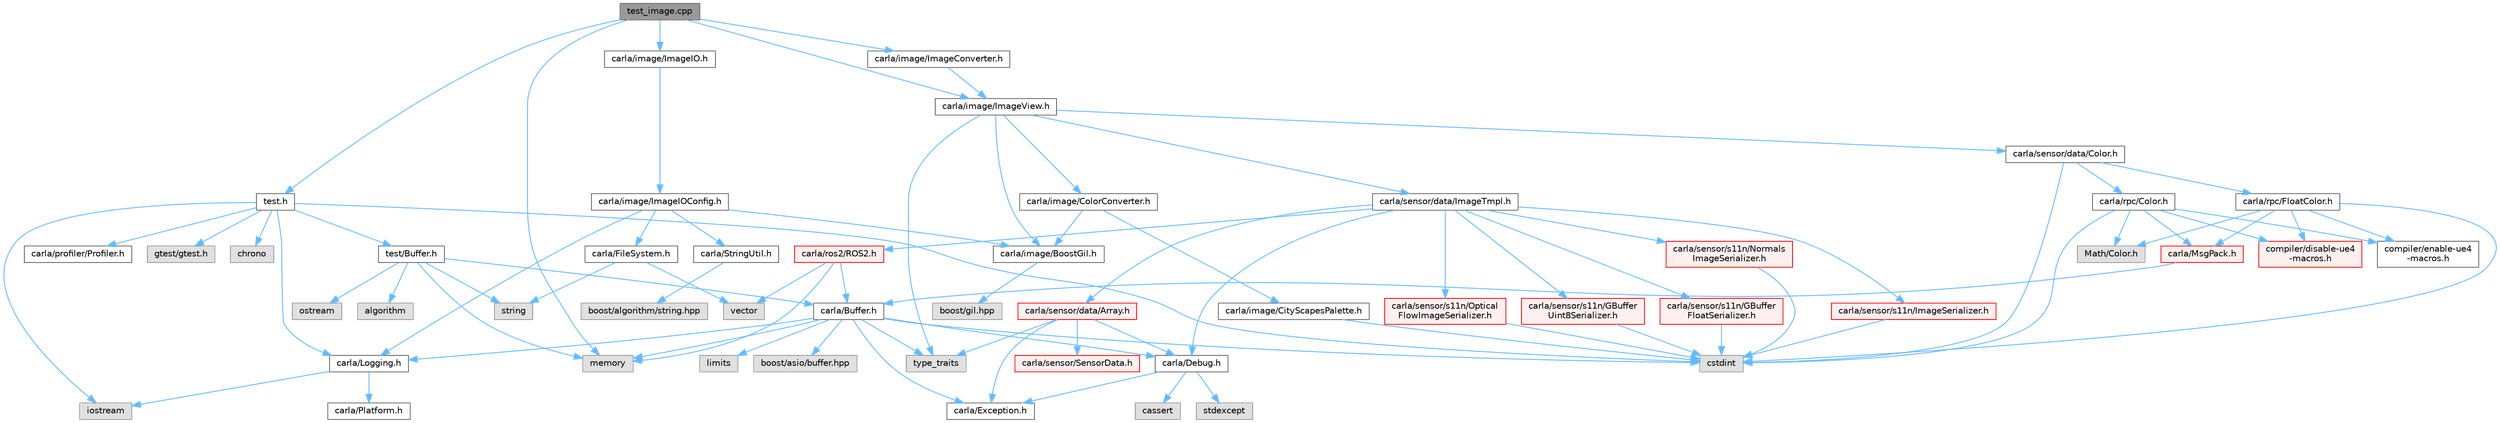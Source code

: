 digraph "test_image.cpp"
{
 // INTERACTIVE_SVG=YES
 // LATEX_PDF_SIZE
  bgcolor="transparent";
  edge [fontname=Helvetica,fontsize=10,labelfontname=Helvetica,labelfontsize=10];
  node [fontname=Helvetica,fontsize=10,shape=box,height=0.2,width=0.4];
  Node1 [id="Node000001",label="test_image.cpp",height=0.2,width=0.4,color="gray40", fillcolor="grey60", style="filled", fontcolor="black",tooltip=" "];
  Node1 -> Node2 [id="edge1_Node000001_Node000002",color="steelblue1",style="solid",tooltip=" "];
  Node2 [id="Node000002",label="test.h",height=0.2,width=0.4,color="grey40", fillcolor="white", style="filled",URL="$d2/ddc/test_8h.html",tooltip=" "];
  Node2 -> Node3 [id="edge2_Node000002_Node000003",color="steelblue1",style="solid",tooltip=" "];
  Node3 [id="Node000003",label="test/Buffer.h",height=0.2,width=0.4,color="grey40", fillcolor="white", style="filled",URL="$d0/dbd/test_2Buffer_8h.html",tooltip=" "];
  Node3 -> Node4 [id="edge3_Node000003_Node000004",color="steelblue1",style="solid",tooltip=" "];
  Node4 [id="Node000004",label="carla/Buffer.h",height=0.2,width=0.4,color="grey40", fillcolor="white", style="filled",URL="$d2/dda/carla_2Buffer_8h.html",tooltip=" "];
  Node4 -> Node5 [id="edge4_Node000004_Node000005",color="steelblue1",style="solid",tooltip=" "];
  Node5 [id="Node000005",label="carla/Debug.h",height=0.2,width=0.4,color="grey40", fillcolor="white", style="filled",URL="$d4/deb/Debug_8h.html",tooltip=" "];
  Node5 -> Node6 [id="edge5_Node000005_Node000006",color="steelblue1",style="solid",tooltip=" "];
  Node6 [id="Node000006",label="carla/Exception.h",height=0.2,width=0.4,color="grey40", fillcolor="white", style="filled",URL="$d8/d8a/Exception_8h.html",tooltip=" "];
  Node5 -> Node7 [id="edge6_Node000005_Node000007",color="steelblue1",style="solid",tooltip=" "];
  Node7 [id="Node000007",label="stdexcept",height=0.2,width=0.4,color="grey60", fillcolor="#E0E0E0", style="filled",tooltip=" "];
  Node5 -> Node8 [id="edge7_Node000005_Node000008",color="steelblue1",style="solid",tooltip=" "];
  Node8 [id="Node000008",label="cassert",height=0.2,width=0.4,color="grey60", fillcolor="#E0E0E0", style="filled",tooltip=" "];
  Node4 -> Node6 [id="edge8_Node000004_Node000006",color="steelblue1",style="solid",tooltip=" "];
  Node4 -> Node9 [id="edge9_Node000004_Node000009",color="steelblue1",style="solid",tooltip=" "];
  Node9 [id="Node000009",label="carla/Logging.h",height=0.2,width=0.4,color="grey40", fillcolor="white", style="filled",URL="$de/d87/Logging_8h.html",tooltip=" "];
  Node9 -> Node10 [id="edge10_Node000009_Node000010",color="steelblue1",style="solid",tooltip=" "];
  Node10 [id="Node000010",label="carla/Platform.h",height=0.2,width=0.4,color="grey40", fillcolor="white", style="filled",URL="$d9/dd0/Platform_8h.html",tooltip=" "];
  Node9 -> Node11 [id="edge11_Node000009_Node000011",color="steelblue1",style="solid",tooltip=" "];
  Node11 [id="Node000011",label="iostream",height=0.2,width=0.4,color="grey60", fillcolor="#E0E0E0", style="filled",tooltip=" "];
  Node4 -> Node12 [id="edge12_Node000004_Node000012",color="steelblue1",style="solid",tooltip=" "];
  Node12 [id="Node000012",label="boost/asio/buffer.hpp",height=0.2,width=0.4,color="grey60", fillcolor="#E0E0E0", style="filled",tooltip=" "];
  Node4 -> Node13 [id="edge13_Node000004_Node000013",color="steelblue1",style="solid",tooltip=" "];
  Node13 [id="Node000013",label="cstdint",height=0.2,width=0.4,color="grey60", fillcolor="#E0E0E0", style="filled",tooltip=" "];
  Node4 -> Node14 [id="edge14_Node000004_Node000014",color="steelblue1",style="solid",tooltip=" "];
  Node14 [id="Node000014",label="limits",height=0.2,width=0.4,color="grey60", fillcolor="#E0E0E0", style="filled",tooltip=" "];
  Node4 -> Node15 [id="edge15_Node000004_Node000015",color="steelblue1",style="solid",tooltip=" "];
  Node15 [id="Node000015",label="memory",height=0.2,width=0.4,color="grey60", fillcolor="#E0E0E0", style="filled",tooltip=" "];
  Node4 -> Node16 [id="edge16_Node000004_Node000016",color="steelblue1",style="solid",tooltip=" "];
  Node16 [id="Node000016",label="type_traits",height=0.2,width=0.4,color="grey60", fillcolor="#E0E0E0", style="filled",tooltip=" "];
  Node3 -> Node17 [id="edge17_Node000003_Node000017",color="steelblue1",style="solid",tooltip=" "];
  Node17 [id="Node000017",label="algorithm",height=0.2,width=0.4,color="grey60", fillcolor="#E0E0E0", style="filled",tooltip=" "];
  Node3 -> Node15 [id="edge18_Node000003_Node000015",color="steelblue1",style="solid",tooltip=" "];
  Node3 -> Node18 [id="edge19_Node000003_Node000018",color="steelblue1",style="solid",tooltip=" "];
  Node18 [id="Node000018",label="ostream",height=0.2,width=0.4,color="grey60", fillcolor="#E0E0E0", style="filled",tooltip=" "];
  Node3 -> Node19 [id="edge20_Node000003_Node000019",color="steelblue1",style="solid",tooltip=" "];
  Node19 [id="Node000019",label="string",height=0.2,width=0.4,color="grey60", fillcolor="#E0E0E0", style="filled",tooltip=" "];
  Node2 -> Node9 [id="edge21_Node000002_Node000009",color="steelblue1",style="solid",tooltip=" "];
  Node2 -> Node20 [id="edge22_Node000002_Node000020",color="steelblue1",style="solid",tooltip=" "];
  Node20 [id="Node000020",label="carla/profiler/Profiler.h",height=0.2,width=0.4,color="grey40", fillcolor="white", style="filled",URL="$df/d69/Profiler_8h.html",tooltip=" "];
  Node2 -> Node21 [id="edge23_Node000002_Node000021",color="steelblue1",style="solid",tooltip=" "];
  Node21 [id="Node000021",label="gtest/gtest.h",height=0.2,width=0.4,color="grey60", fillcolor="#E0E0E0", style="filled",tooltip=" "];
  Node2 -> Node22 [id="edge24_Node000002_Node000022",color="steelblue1",style="solid",tooltip=" "];
  Node22 [id="Node000022",label="chrono",height=0.2,width=0.4,color="grey60", fillcolor="#E0E0E0", style="filled",tooltip=" "];
  Node2 -> Node13 [id="edge25_Node000002_Node000013",color="steelblue1",style="solid",tooltip=" "];
  Node2 -> Node11 [id="edge26_Node000002_Node000011",color="steelblue1",style="solid",tooltip=" "];
  Node1 -> Node23 [id="edge27_Node000001_Node000023",color="steelblue1",style="solid",tooltip=" "];
  Node23 [id="Node000023",label="carla/image/ImageConverter.h",height=0.2,width=0.4,color="grey40", fillcolor="white", style="filled",URL="$d7/d2c/ImageConverter_8h.html",tooltip=" "];
  Node23 -> Node24 [id="edge28_Node000023_Node000024",color="steelblue1",style="solid",tooltip=" "];
  Node24 [id="Node000024",label="carla/image/ImageView.h",height=0.2,width=0.4,color="grey40", fillcolor="white", style="filled",URL="$db/dac/ImageView_8h.html",tooltip=" "];
  Node24 -> Node25 [id="edge29_Node000024_Node000025",color="steelblue1",style="solid",tooltip=" "];
  Node25 [id="Node000025",label="carla/image/BoostGil.h",height=0.2,width=0.4,color="grey40", fillcolor="white", style="filled",URL="$d6/d17/BoostGil_8h.html",tooltip=" "];
  Node25 -> Node26 [id="edge30_Node000025_Node000026",color="steelblue1",style="solid",tooltip=" "];
  Node26 [id="Node000026",label="boost/gil.hpp",height=0.2,width=0.4,color="grey60", fillcolor="#E0E0E0", style="filled",tooltip=" "];
  Node24 -> Node27 [id="edge31_Node000024_Node000027",color="steelblue1",style="solid",tooltip=" "];
  Node27 [id="Node000027",label="carla/image/ColorConverter.h",height=0.2,width=0.4,color="grey40", fillcolor="white", style="filled",URL="$df/df7/ColorConverter_8h.html",tooltip=" "];
  Node27 -> Node25 [id="edge32_Node000027_Node000025",color="steelblue1",style="solid",tooltip=" "];
  Node27 -> Node28 [id="edge33_Node000027_Node000028",color="steelblue1",style="solid",tooltip=" "];
  Node28 [id="Node000028",label="carla/image/CityScapesPalette.h",height=0.2,width=0.4,color="grey40", fillcolor="white", style="filled",URL="$d3/d5f/CityScapesPalette_8h.html",tooltip=" "];
  Node28 -> Node13 [id="edge34_Node000028_Node000013",color="steelblue1",style="solid",tooltip=" "];
  Node24 -> Node29 [id="edge35_Node000024_Node000029",color="steelblue1",style="solid",tooltip=" "];
  Node29 [id="Node000029",label="carla/sensor/data/Color.h",height=0.2,width=0.4,color="grey40", fillcolor="white", style="filled",URL="$db/d51/sensor_2data_2Color_8h.html",tooltip=" "];
  Node29 -> Node30 [id="edge36_Node000029_Node000030",color="steelblue1",style="solid",tooltip=" "];
  Node30 [id="Node000030",label="carla/rpc/Color.h",height=0.2,width=0.4,color="grey40", fillcolor="white", style="filled",URL="$d6/d74/rpc_2Color_8h.html",tooltip=" "];
  Node30 -> Node31 [id="edge37_Node000030_Node000031",color="steelblue1",style="solid",tooltip=" "];
  Node31 [id="Node000031",label="carla/MsgPack.h",height=0.2,width=0.4,color="red", fillcolor="#FFF0F0", style="filled",URL="$d9/d6f/MsgPack_8h.html",tooltip=" "];
  Node31 -> Node4 [id="edge38_Node000031_Node000004",color="steelblue1",style="solid",tooltip=" "];
  Node30 -> Node13 [id="edge39_Node000030_Node000013",color="steelblue1",style="solid",tooltip=" "];
  Node30 -> Node33 [id="edge40_Node000030_Node000033",color="steelblue1",style="solid",tooltip=" "];
  Node33 [id="Node000033",label="compiler/enable-ue4\l-macros.h",height=0.2,width=0.4,color="grey40", fillcolor="white", style="filled",URL="$d9/da2/enable-ue4-macros_8h.html",tooltip=" "];
  Node30 -> Node34 [id="edge41_Node000030_Node000034",color="steelblue1",style="solid",tooltip=" "];
  Node34 [id="Node000034",label="Math/Color.h",height=0.2,width=0.4,color="grey60", fillcolor="#E0E0E0", style="filled",tooltip=" "];
  Node30 -> Node35 [id="edge42_Node000030_Node000035",color="steelblue1",style="solid",tooltip=" "];
  Node35 [id="Node000035",label="compiler/disable-ue4\l-macros.h",height=0.2,width=0.4,color="red", fillcolor="#FFF0F0", style="filled",URL="$d2/d02/disable-ue4-macros_8h.html",tooltip=" "];
  Node29 -> Node40 [id="edge43_Node000029_Node000040",color="steelblue1",style="solid",tooltip=" "];
  Node40 [id="Node000040",label="carla/rpc/FloatColor.h",height=0.2,width=0.4,color="grey40", fillcolor="white", style="filled",URL="$d1/d09/FloatColor_8h.html",tooltip=" "];
  Node40 -> Node31 [id="edge44_Node000040_Node000031",color="steelblue1",style="solid",tooltip=" "];
  Node40 -> Node13 [id="edge45_Node000040_Node000013",color="steelblue1",style="solid",tooltip=" "];
  Node40 -> Node33 [id="edge46_Node000040_Node000033",color="steelblue1",style="solid",tooltip=" "];
  Node40 -> Node34 [id="edge47_Node000040_Node000034",color="steelblue1",style="solid",tooltip=" "];
  Node40 -> Node35 [id="edge48_Node000040_Node000035",color="steelblue1",style="solid",tooltip=" "];
  Node29 -> Node13 [id="edge49_Node000029_Node000013",color="steelblue1",style="solid",tooltip=" "];
  Node24 -> Node41 [id="edge50_Node000024_Node000041",color="steelblue1",style="solid",tooltip=" "];
  Node41 [id="Node000041",label="carla/sensor/data/ImageTmpl.h",height=0.2,width=0.4,color="grey40", fillcolor="white", style="filled",URL="$d5/dca/ImageTmpl_8h.html",tooltip=" "];
  Node41 -> Node5 [id="edge51_Node000041_Node000005",color="steelblue1",style="solid",tooltip=" "];
  Node41 -> Node42 [id="edge52_Node000041_Node000042",color="steelblue1",style="solid",tooltip=" "];
  Node42 [id="Node000042",label="carla/sensor/data/Array.h",height=0.2,width=0.4,color="red", fillcolor="#FFF0F0", style="filled",URL="$df/dd0/Array_8h.html",tooltip=" "];
  Node42 -> Node5 [id="edge53_Node000042_Node000005",color="steelblue1",style="solid",tooltip=" "];
  Node42 -> Node6 [id="edge54_Node000042_Node000006",color="steelblue1",style="solid",tooltip=" "];
  Node42 -> Node43 [id="edge55_Node000042_Node000043",color="steelblue1",style="solid",tooltip=" "];
  Node43 [id="Node000043",label="carla/sensor/SensorData.h",height=0.2,width=0.4,color="red", fillcolor="#FFF0F0", style="filled",URL="$d0/d07/SensorData_8h.html",tooltip=" "];
  Node42 -> Node16 [id="edge56_Node000042_Node000016",color="steelblue1",style="solid",tooltip=" "];
  Node41 -> Node77 [id="edge57_Node000041_Node000077",color="steelblue1",style="solid",tooltip=" "];
  Node77 [id="Node000077",label="carla/sensor/s11n/ImageSerializer.h",height=0.2,width=0.4,color="red", fillcolor="#FFF0F0", style="filled",URL="$de/dbf/ImageSerializer_8h.html",tooltip=" "];
  Node77 -> Node13 [id="edge58_Node000077_Node000013",color="steelblue1",style="solid",tooltip=" "];
  Node41 -> Node79 [id="edge59_Node000041_Node000079",color="steelblue1",style="solid",tooltip=" "];
  Node79 [id="Node000079",label="carla/sensor/s11n/Optical\lFlowImageSerializer.h",height=0.2,width=0.4,color="red", fillcolor="#FFF0F0", style="filled",URL="$dd/d8a/OpticalFlowImageSerializer_8h.html",tooltip=" "];
  Node79 -> Node13 [id="edge60_Node000079_Node000013",color="steelblue1",style="solid",tooltip=" "];
  Node41 -> Node80 [id="edge61_Node000041_Node000080",color="steelblue1",style="solid",tooltip=" "];
  Node80 [id="Node000080",label="carla/sensor/s11n/GBuffer\lUint8Serializer.h",height=0.2,width=0.4,color="red", fillcolor="#FFF0F0", style="filled",URL="$d4/d68/GBufferUint8Serializer_8h.html",tooltip=" "];
  Node80 -> Node13 [id="edge62_Node000080_Node000013",color="steelblue1",style="solid",tooltip=" "];
  Node41 -> Node81 [id="edge63_Node000041_Node000081",color="steelblue1",style="solid",tooltip=" "];
  Node81 [id="Node000081",label="carla/sensor/s11n/GBuffer\lFloatSerializer.h",height=0.2,width=0.4,color="red", fillcolor="#FFF0F0", style="filled",URL="$d8/d61/GBufferFloatSerializer_8h.html",tooltip=" "];
  Node81 -> Node13 [id="edge64_Node000081_Node000013",color="steelblue1",style="solid",tooltip=" "];
  Node41 -> Node82 [id="edge65_Node000041_Node000082",color="steelblue1",style="solid",tooltip=" "];
  Node82 [id="Node000082",label="carla/sensor/s11n/Normals\lImageSerializer.h",height=0.2,width=0.4,color="red", fillcolor="#FFF0F0", style="filled",URL="$dd/d9f/NormalsImageSerializer_8h.html",tooltip=" "];
  Node82 -> Node13 [id="edge66_Node000082_Node000013",color="steelblue1",style="solid",tooltip=" "];
  Node41 -> Node64 [id="edge67_Node000041_Node000064",color="steelblue1",style="solid",tooltip=" "];
  Node64 [id="Node000064",label="carla/ros2/ROS2.h",height=0.2,width=0.4,color="red", fillcolor="#FFF0F0", style="filled",URL="$da/db8/ROS2_8h.html",tooltip=" "];
  Node64 -> Node4 [id="edge68_Node000064_Node000004",color="steelblue1",style="solid",tooltip=" "];
  Node64 -> Node15 [id="edge69_Node000064_Node000015",color="steelblue1",style="solid",tooltip=" "];
  Node64 -> Node72 [id="edge70_Node000064_Node000072",color="steelblue1",style="solid",tooltip=" "];
  Node72 [id="Node000072",label="vector",height=0.2,width=0.4,color="grey60", fillcolor="#E0E0E0", style="filled",tooltip=" "];
  Node24 -> Node16 [id="edge71_Node000024_Node000016",color="steelblue1",style="solid",tooltip=" "];
  Node1 -> Node83 [id="edge72_Node000001_Node000083",color="steelblue1",style="solid",tooltip=" "];
  Node83 [id="Node000083",label="carla/image/ImageIO.h",height=0.2,width=0.4,color="grey40", fillcolor="white", style="filled",URL="$dc/d23/ImageIO_8h.html",tooltip=" "];
  Node83 -> Node84 [id="edge73_Node000083_Node000084",color="steelblue1",style="solid",tooltip=" "];
  Node84 [id="Node000084",label="carla/image/ImageIOConfig.h",height=0.2,width=0.4,color="grey40", fillcolor="white", style="filled",URL="$d2/d1d/ImageIOConfig_8h.html",tooltip=" "];
  Node84 -> Node85 [id="edge74_Node000084_Node000085",color="steelblue1",style="solid",tooltip=" "];
  Node85 [id="Node000085",label="carla/FileSystem.h",height=0.2,width=0.4,color="grey40", fillcolor="white", style="filled",URL="$d2/d7a/FileSystem_8h.html",tooltip=" "];
  Node85 -> Node19 [id="edge75_Node000085_Node000019",color="steelblue1",style="solid",tooltip=" "];
  Node85 -> Node72 [id="edge76_Node000085_Node000072",color="steelblue1",style="solid",tooltip=" "];
  Node84 -> Node9 [id="edge77_Node000084_Node000009",color="steelblue1",style="solid",tooltip=" "];
  Node84 -> Node86 [id="edge78_Node000084_Node000086",color="steelblue1",style="solid",tooltip=" "];
  Node86 [id="Node000086",label="carla/StringUtil.h",height=0.2,width=0.4,color="grey40", fillcolor="white", style="filled",URL="$d2/d69/StringUtil_8h.html",tooltip=" "];
  Node86 -> Node87 [id="edge79_Node000086_Node000087",color="steelblue1",style="solid",tooltip=" "];
  Node87 [id="Node000087",label="boost/algorithm/string.hpp",height=0.2,width=0.4,color="grey60", fillcolor="#E0E0E0", style="filled",tooltip=" "];
  Node84 -> Node25 [id="edge80_Node000084_Node000025",color="steelblue1",style="solid",tooltip=" "];
  Node1 -> Node24 [id="edge81_Node000001_Node000024",color="steelblue1",style="solid",tooltip=" "];
  Node1 -> Node15 [id="edge82_Node000001_Node000015",color="steelblue1",style="solid",tooltip=" "];
}
